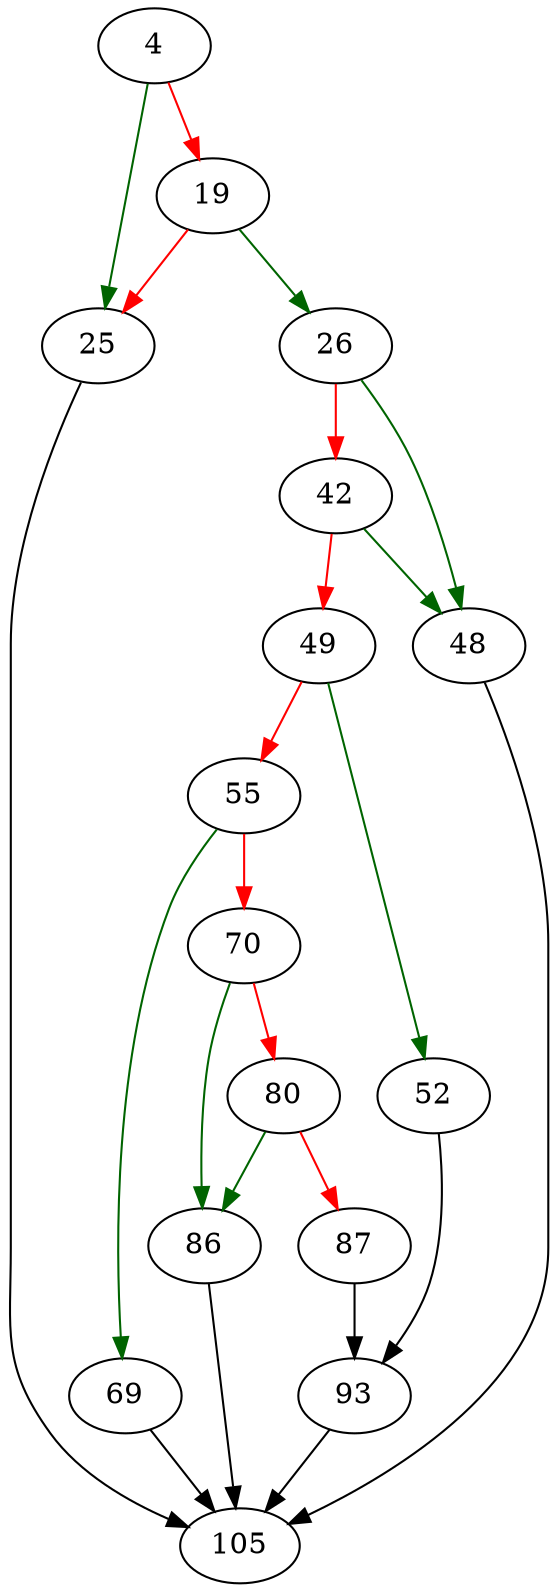 strict digraph "sqlite3IsLikeFunction" {
	// Node definitions.
	4 [entry=true];
	25;
	19;
	26;
	105;
	48;
	42;
	49;
	52;
	55;
	93;
	69;
	70;
	86;
	80;
	87;

	// Edge definitions.
	4 -> 25 [
		color=darkgreen
		cond=true
	];
	4 -> 19 [
		color=red
		cond=false
	];
	25 -> 105;
	19 -> 25 [
		color=red
		cond=false
	];
	19 -> 26 [
		color=darkgreen
		cond=true
	];
	26 -> 48 [
		color=darkgreen
		cond=true
	];
	26 -> 42 [
		color=red
		cond=false
	];
	48 -> 105;
	42 -> 48 [
		color=darkgreen
		cond=true
	];
	42 -> 49 [
		color=red
		cond=false
	];
	49 -> 52 [
		color=darkgreen
		cond=true
	];
	49 -> 55 [
		color=red
		cond=false
	];
	52 -> 93;
	55 -> 69 [
		color=darkgreen
		cond=true
	];
	55 -> 70 [
		color=red
		cond=false
	];
	93 -> 105;
	69 -> 105;
	70 -> 86 [
		color=darkgreen
		cond=true
	];
	70 -> 80 [
		color=red
		cond=false
	];
	86 -> 105;
	80 -> 86 [
		color=darkgreen
		cond=true
	];
	80 -> 87 [
		color=red
		cond=false
	];
	87 -> 93;
}